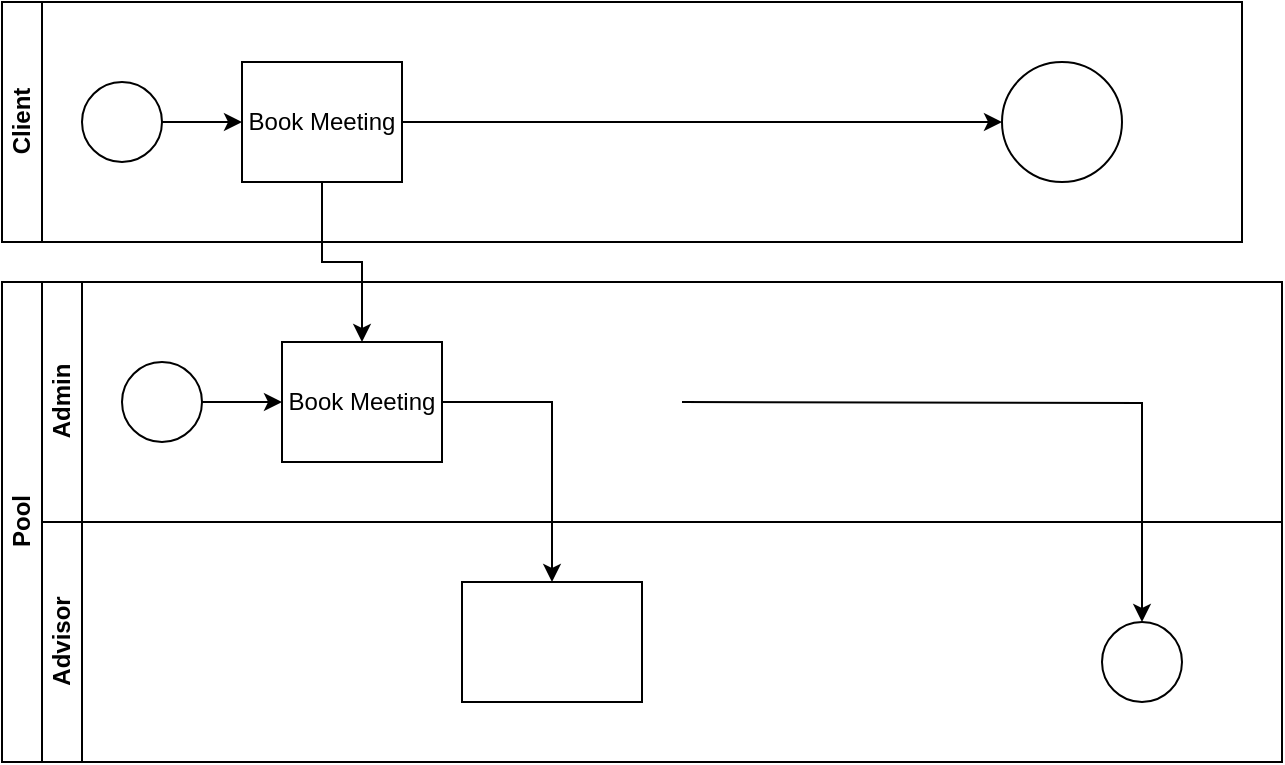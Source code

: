 <mxfile version="22.0.4" type="device" pages="2">
  <diagram id="prtHgNgQTEPvFCAcTncT" name="Page-1">
    <mxGraphModel dx="1674" dy="790" grid="1" gridSize="10" guides="1" tooltips="1" connect="1" arrows="1" fold="1" page="1" pageScale="1" pageWidth="827" pageHeight="1169" math="0" shadow="0">
      <root>
        <mxCell id="0" />
        <mxCell id="1" parent="0" />
        <mxCell id="dNxyNK7c78bLwvsdeMH5-19" value="Pool" style="swimlane;html=1;childLayout=stackLayout;resizeParent=1;resizeParentMax=0;horizontal=0;startSize=20;horizontalStack=0;" parent="1" vertex="1">
          <mxGeometry x="80" y="180" width="640" height="240" as="geometry" />
        </mxCell>
        <mxCell id="dNxyNK7c78bLwvsdeMH5-20" value="Admin" style="swimlane;html=1;startSize=20;horizontal=0;" parent="dNxyNK7c78bLwvsdeMH5-19" vertex="1">
          <mxGeometry x="20" width="620" height="120" as="geometry" />
        </mxCell>
        <mxCell id="dNxyNK7c78bLwvsdeMH5-25" value="" style="edgeStyle=orthogonalEdgeStyle;rounded=0;orthogonalLoop=1;jettySize=auto;html=1;" parent="dNxyNK7c78bLwvsdeMH5-20" source="dNxyNK7c78bLwvsdeMH5-23" target="dNxyNK7c78bLwvsdeMH5-24" edge="1">
          <mxGeometry relative="1" as="geometry" />
        </mxCell>
        <mxCell id="dNxyNK7c78bLwvsdeMH5-23" value="" style="ellipse;whiteSpace=wrap;html=1;" parent="dNxyNK7c78bLwvsdeMH5-20" vertex="1">
          <mxGeometry x="40" y="40" width="40" height="40" as="geometry" />
        </mxCell>
        <mxCell id="dNxyNK7c78bLwvsdeMH5-24" value="Book Meeting" style="rounded=0;whiteSpace=wrap;html=1;fontFamily=Helvetica;fontSize=12;fontColor=#000000;align=center;" parent="dNxyNK7c78bLwvsdeMH5-20" vertex="1">
          <mxGeometry x="120" y="30" width="80" height="60" as="geometry" />
        </mxCell>
        <mxCell id="dNxyNK7c78bLwvsdeMH5-33" value="" style="edgeStyle=orthogonalEdgeStyle;rounded=0;orthogonalLoop=1;jettySize=auto;html=1;endArrow=classic;endFill=1;" parent="dNxyNK7c78bLwvsdeMH5-20" target="dNxyNK7c78bLwvsdeMH5-32" edge="1">
          <mxGeometry relative="1" as="geometry">
            <mxPoint x="320" y="60" as="sourcePoint" />
          </mxGeometry>
        </mxCell>
        <mxCell id="dNxyNK7c78bLwvsdeMH5-21" value="Advisor" style="swimlane;html=1;startSize=20;horizontal=0;" parent="dNxyNK7c78bLwvsdeMH5-19" vertex="1">
          <mxGeometry x="20" y="120" width="620" height="120" as="geometry" />
        </mxCell>
        <mxCell id="dNxyNK7c78bLwvsdeMH5-32" value="" style="ellipse;whiteSpace=wrap;html=1;" parent="dNxyNK7c78bLwvsdeMH5-21" vertex="1">
          <mxGeometry x="530" y="50" width="40" height="40" as="geometry" />
        </mxCell>
        <mxCell id="ME89twsIY5Vt-6kO59oK-9" value="" style="whiteSpace=wrap;html=1;fontColor=#000000;rounded=0;" vertex="1" parent="dNxyNK7c78bLwvsdeMH5-21">
          <mxGeometry x="210" y="30" width="90" height="60" as="geometry" />
        </mxCell>
        <mxCell id="ME89twsIY5Vt-6kO59oK-10" value="" style="edgeStyle=orthogonalEdgeStyle;rounded=0;orthogonalLoop=1;jettySize=auto;html=1;" edge="1" parent="dNxyNK7c78bLwvsdeMH5-19" source="dNxyNK7c78bLwvsdeMH5-24" target="ME89twsIY5Vt-6kO59oK-9">
          <mxGeometry relative="1" as="geometry" />
        </mxCell>
        <mxCell id="ME89twsIY5Vt-6kO59oK-1" value="Client" style="swimlane;html=1;startSize=20;horizontal=0;" vertex="1" parent="1">
          <mxGeometry x="80" y="40" width="620" height="120" as="geometry" />
        </mxCell>
        <mxCell id="ME89twsIY5Vt-6kO59oK-12" value="" style="edgeStyle=orthogonalEdgeStyle;rounded=0;orthogonalLoop=1;jettySize=auto;html=1;" edge="1" parent="ME89twsIY5Vt-6kO59oK-1" source="ME89twsIY5Vt-6kO59oK-3" target="ME89twsIY5Vt-6kO59oK-11">
          <mxGeometry relative="1" as="geometry" />
        </mxCell>
        <mxCell id="ME89twsIY5Vt-6kO59oK-3" value="Book Meeting" style="rounded=0;whiteSpace=wrap;html=1;fontFamily=Helvetica;fontSize=12;fontColor=#000000;align=center;" vertex="1" parent="ME89twsIY5Vt-6kO59oK-1">
          <mxGeometry x="120" y="30" width="80" height="60" as="geometry" />
        </mxCell>
        <mxCell id="ME89twsIY5Vt-6kO59oK-6" value="" style="edgeStyle=orthogonalEdgeStyle;rounded=0;orthogonalLoop=1;jettySize=auto;html=1;" edge="1" parent="ME89twsIY5Vt-6kO59oK-1" source="ME89twsIY5Vt-6kO59oK-5" target="ME89twsIY5Vt-6kO59oK-3">
          <mxGeometry relative="1" as="geometry" />
        </mxCell>
        <mxCell id="ME89twsIY5Vt-6kO59oK-5" value="" style="ellipse;whiteSpace=wrap;html=1;" vertex="1" parent="ME89twsIY5Vt-6kO59oK-1">
          <mxGeometry x="40" y="40" width="40" height="40" as="geometry" />
        </mxCell>
        <mxCell id="ME89twsIY5Vt-6kO59oK-11" value="" style="ellipse;whiteSpace=wrap;html=1;fontColor=#000000;rounded=0;" vertex="1" parent="ME89twsIY5Vt-6kO59oK-1">
          <mxGeometry x="500" y="30" width="60" height="60" as="geometry" />
        </mxCell>
        <mxCell id="ME89twsIY5Vt-6kO59oK-7" value="" style="edgeStyle=orthogonalEdgeStyle;rounded=0;orthogonalLoop=1;jettySize=auto;html=1;" edge="1" parent="1" source="ME89twsIY5Vt-6kO59oK-3" target="dNxyNK7c78bLwvsdeMH5-24">
          <mxGeometry relative="1" as="geometry" />
        </mxCell>
      </root>
    </mxGraphModel>
  </diagram>
  <diagram id="jZQN4HuNtnDKo9kNhFo1" name="Page-2">
    <mxGraphModel dx="1674" dy="1890" grid="1" gridSize="10" guides="1" tooltips="1" connect="1" arrows="1" fold="1" page="1" pageScale="1" pageWidth="850" pageHeight="1100" math="0" shadow="0">
      <root>
        <mxCell id="0" />
        <mxCell id="1" parent="0" />
        <mxCell id="eEVRIQ2eBxhs3oOHhvyN-9" value="" style="edgeStyle=orthogonalEdgeStyle;rounded=0;orthogonalLoop=1;jettySize=auto;html=1;" edge="1" parent="1" source="eEVRIQ2eBxhs3oOHhvyN-1" target="eEVRIQ2eBxhs3oOHhvyN-8">
          <mxGeometry relative="1" as="geometry" />
        </mxCell>
        <mxCell id="eEVRIQ2eBxhs3oOHhvyN-1" value="Call for meeting" style="ellipse;whiteSpace=wrap;html=1;aspect=fixed;" vertex="1" parent="1">
          <mxGeometry x="80" y="-750" width="80" height="80" as="geometry" />
        </mxCell>
        <mxCell id="eEVRIQ2eBxhs3oOHhvyN-6" value="" style="endArrow=none;dashed=1;html=1;dashPattern=1 3;strokeWidth=2;rounded=0;exitX=0.25;exitY=0;exitDx=0;exitDy=0;entryX=0.55;entryY=0.6;entryDx=0;entryDy=0;entryPerimeter=0;" edge="1" parent="1" source="eEVRIQ2eBxhs3oOHhvyN-10" target="eEVRIQ2eBxhs3oOHhvyN-7">
          <mxGeometry width="50" height="50" relative="1" as="geometry">
            <mxPoint x="140" y="-770" as="sourcePoint" />
            <mxPoint x="205" y="-840" as="targetPoint" />
          </mxGeometry>
        </mxCell>
        <mxCell id="eEVRIQ2eBxhs3oOHhvyN-7" value="-Recall after meeting" style="text;html=1;strokeColor=none;fillColor=none;align=center;verticalAlign=middle;whiteSpace=wrap;rounded=0;" vertex="1" parent="1">
          <mxGeometry x="380" y="-840" width="80" height="30" as="geometry" />
        </mxCell>
        <mxCell id="eEVRIQ2eBxhs3oOHhvyN-11" value="" style="edgeStyle=orthogonalEdgeStyle;rounded=0;orthogonalLoop=1;jettySize=auto;html=1;" edge="1" parent="1" source="eEVRIQ2eBxhs3oOHhvyN-8" target="eEVRIQ2eBxhs3oOHhvyN-10">
          <mxGeometry relative="1" as="geometry" />
        </mxCell>
        <mxCell id="eEVRIQ2eBxhs3oOHhvyN-8" value="Meet with Client" style="whiteSpace=wrap;html=1;" vertex="1" parent="1">
          <mxGeometry x="202" y="-740" width="120" height="60" as="geometry" />
        </mxCell>
        <mxCell id="eEVRIQ2eBxhs3oOHhvyN-13" value="" style="edgeStyle=orthogonalEdgeStyle;rounded=0;orthogonalLoop=1;jettySize=auto;html=1;" edge="1" parent="1" source="eEVRIQ2eBxhs3oOHhvyN-10" target="eEVRIQ2eBxhs3oOHhvyN-12">
          <mxGeometry relative="1" as="geometry" />
        </mxCell>
        <mxCell id="eEVRIQ2eBxhs3oOHhvyN-10" value="Write Notes" style="whiteSpace=wrap;html=1;" vertex="1" parent="1">
          <mxGeometry x="360" y="-740" width="120" height="60" as="geometry" />
        </mxCell>
        <mxCell id="eEVRIQ2eBxhs3oOHhvyN-15" value="" style="edgeStyle=orthogonalEdgeStyle;rounded=0;orthogonalLoop=1;jettySize=auto;html=1;" edge="1" parent="1" source="eEVRIQ2eBxhs3oOHhvyN-12" target="eEVRIQ2eBxhs3oOHhvyN-14">
          <mxGeometry relative="1" as="geometry" />
        </mxCell>
        <mxCell id="eEVRIQ2eBxhs3oOHhvyN-12" value="Save Notes to Client file" style="whiteSpace=wrap;html=1;" vertex="1" parent="1">
          <mxGeometry x="520" y="-740" width="120" height="60" as="geometry" />
        </mxCell>
        <mxCell id="eEVRIQ2eBxhs3oOHhvyN-14" value="" style="ellipse;whiteSpace=wrap;html=1;" vertex="1" parent="1">
          <mxGeometry x="680" y="-740" width="60" height="60" as="geometry" />
        </mxCell>
        <mxCell id="eEVRIQ2eBxhs3oOHhvyN-16" value="Initiating Event" style="text;html=1;strokeColor=none;fillColor=none;align=center;verticalAlign=middle;whiteSpace=wrap;rounded=0;" vertex="1" parent="1">
          <mxGeometry x="140" y="-860" width="80" height="30" as="geometry" />
        </mxCell>
        <mxCell id="eEVRIQ2eBxhs3oOHhvyN-17" value="" style="endArrow=none;dashed=1;html=1;dashPattern=1 3;strokeWidth=2;rounded=0;exitX=0.5;exitY=0;exitDx=0;exitDy=0;entryX=0.663;entryY=0.967;entryDx=0;entryDy=0;entryPerimeter=0;" edge="1" parent="1" source="eEVRIQ2eBxhs3oOHhvyN-1" target="eEVRIQ2eBxhs3oOHhvyN-16">
          <mxGeometry width="50" height="50" relative="1" as="geometry">
            <mxPoint x="100" y="-768" as="sourcePoint" />
            <mxPoint x="134" y="-850" as="targetPoint" />
          </mxGeometry>
        </mxCell>
      </root>
    </mxGraphModel>
  </diagram>
</mxfile>
